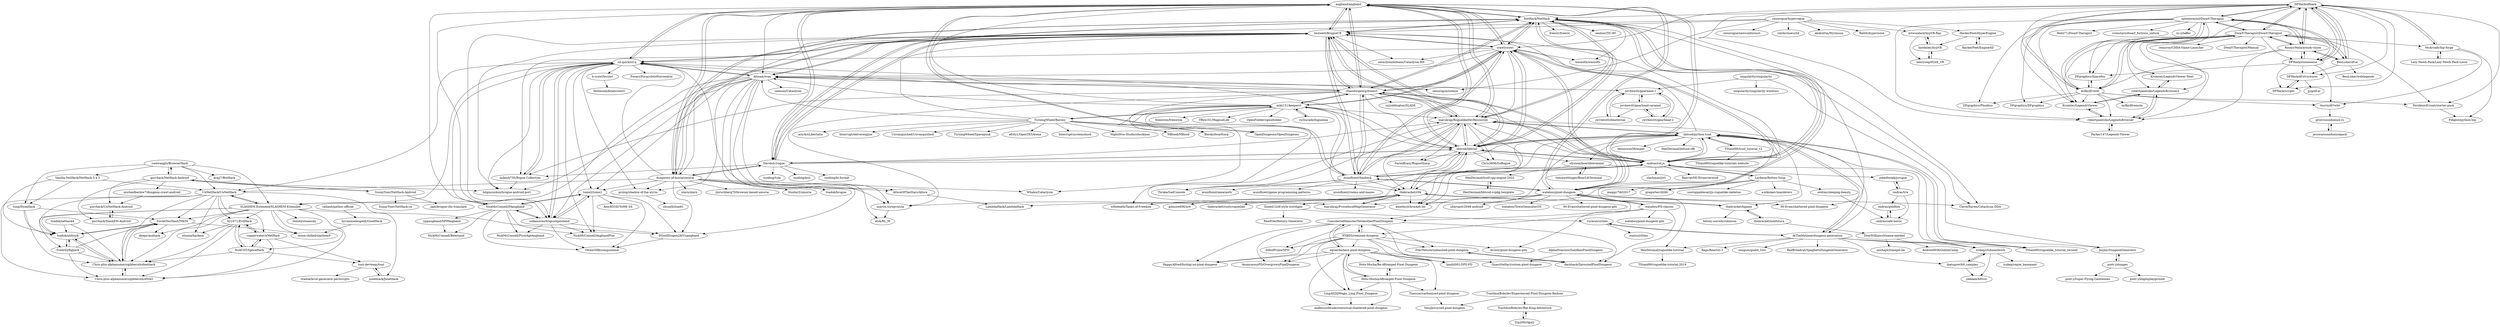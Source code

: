 digraph G {
"angband/angband" -> "NetHack/NetHack"
"angband/angband" -> "tmewett/BrogueCE"
"angband/angband" -> "crawl/crawl"
"angband/angband" -> "dungeons-of-moria/umoria"
"angband/angband" -> "sil-quirk/sil-q"
"angband/angband" -> "marukrap/RoguelikeDevResources"
"angband/angband" -> "chaosforgeorg/doomrl"
"angband/angband" -> "libtcod/libtcod"
"angband/angband" -> "Davidslv/rogue"
"angband/angband" -> "Attnam/ivan"
"angband/angband" -> "ondras/rot.js"
"angband/angband" -> "munificent/hauberk"
"angband/angband" -> "NickMcConnell/FAangband"
"angband/angband" -> "sulkasormi/frogcomposband"
"angband/angband" -> "watabou/pixel-dungeon"
"rschurade/Ingnomia" -> "miki151/keeperrl"
"marukrap/RoguelikeDevResources" -> "libtcod/libtcod"
"marukrap/RoguelikeDevResources" -> "FaronBracy/RogueSharp" ["e"=1]
"marukrap/RoguelikeDevResources" -> "munificent/hauberk"
"marukrap/RoguelikeDevResources" -> "angband/angband"
"marukrap/RoguelikeDevResources" -> "Chris3606/GoRogue" ["e"=1]
"marukrap/RoguelikeDevResources" -> "ondras/rot.js"
"marukrap/RoguelikeDevResources" -> "tmewett/BrogueCE"
"marukrap/RoguelikeDevResources" -> "marukrap/ProceduralMapGenerator"
"marukrap/RoguelikeDevResources" -> "thebracket/rltk"
"marukrap/RoguelikeDevResources" -> "AtTheMatinee/dungeon-generation"
"marukrap/RoguelikeDevResources" -> "Thraka/SadConsole" ["e"=1]
"marukrap/RoguelikeDevResources" -> "amethyst/bracket-lib" ["e"=1]
"marukrap/RoguelikeDevResources" -> "NetHack/NetHack"
"marukrap/RoguelikeDevResources" -> "libtcod/python-tcod"
"marukrap/RoguelikeDevResources" -> "chaosforgeorg/doomrl"
"miki151/keeperrl" -> "Blecki/dwarfcorp" ["e"=1]
"miki151/keeperrl" -> "OpenDungeons/OpenDungeons" ["e"=1]
"miki151/keeperrl" -> "crawl/crawl"
"miki151/keeperrl" -> "freeorion/freeorion" ["e"=1]
"miki151/keeperrl" -> "rschurade/Ingnomia"
"miki151/keeperrl" -> "chaosforgeorg/doomrl"
"miki151/keeperrl" -> "thebracket/rltk"
"miki151/keeperrl" -> "TurningWheel/Barony"
"miki151/keeperrl" -> "libtcod/libtcod"
"miki151/keeperrl" -> "TBye101/MagicalLife" ["e"=1]
"miki151/keeperrl" -> "Attnam/ivan"
"miki151/keeperrl" -> "w84death/Tanks-of-Freedom" ["e"=1]
"miki151/keeperrl" -> "OpenFodder/openfodder" ["e"=1]
"miki151/keeperrl" -> "marukrap/RoguelikeDevResources"
"miki151/keeperrl" -> "angband/angband"
"splintermind/Dwarf-Therapist" -> "Dwarf-Therapist/Dwarf-Therapist"
"splintermind/Dwarf-Therapist" -> "DFHack/dfhack"
"splintermind/Dwarf-Therapist" -> "RosaryMala/armok-vision"
"splintermind/Dwarf-Therapist" -> "mifki/df-twbt"
"splintermind/Dwarf-Therapist" -> "DFHack/stonesense"
"splintermind/Dwarf-Therapist" -> "DFgraphics/Phoebus"
"splintermind/Dwarf-Therapist" -> "Hello71/Dwarf-Therapist"
"splintermind/Dwarf-Therapist" -> "DFgraphics/DFgraphics"
"splintermind/Dwarf-Therapist" -> "svenstaro/dwarf_fortress_unfuck"
"splintermind/Dwarf-Therapist" -> "Kromtec/LegendsViewer"
"splintermind/Dwarf-Therapist" -> "DFgraphics/Spacefox"
"splintermind/Dwarf-Therapist" -> "robertjanetzko/LegendsBrowser"
"splintermind/Dwarf-Therapist" -> "nc-z/taffer"
"Dwarf-Therapist/Dwarf-Therapist" -> "DFHack/dfhack"
"Dwarf-Therapist/Dwarf-Therapist" -> "splintermind/Dwarf-Therapist"
"Dwarf-Therapist/Dwarf-Therapist" -> "mifki/df-twbt"
"Dwarf-Therapist/Dwarf-Therapist" -> "BenLubar/df-ai"
"Dwarf-Therapist/Dwarf-Therapist" -> "RosaryMala/armok-vision"
"Dwarf-Therapist/Dwarf-Therapist" -> "DFHack/stonesense"
"Dwarf-Therapist/Dwarf-Therapist" -> "robertjanetzko/LegendsBrowser"
"Dwarf-Therapist/Dwarf-Therapist" -> "robertjanetzko/LegendsBrowser2"
"Dwarf-Therapist/Dwarf-Therapist" -> "DFgraphics/Spacefox"
"Dwarf-Therapist/Dwarf-Therapist" -> "Kromtec/LegendsViewer"
"Dwarf-Therapist/Dwarf-Therapist" -> "McArcady/lnp-forge"
"Dwarf-Therapist/Dwarf-Therapist" -> "remyroy/CDDA-Game-Launcher" ["e"=1]
"Dwarf-Therapist/Dwarf-Therapist" -> "Dwarf-Therapist/Manual"
"Dwarf-Therapist/Dwarf-Therapist" -> "PeridexisErrant/starter-pack"
"Dwarf-Therapist/Dwarf-Therapist" -> "Kromtec/LegendsViewer-Next"
"marukrap/ProceduralMapGenerator" -> "thebracket/rltk"
"mtwoodard/hypVR-Ray" -> "hawksley/hypVR"
"mtwoodard/hypVR-Ray" -> "henryseg/H2xE_VR"
"UnNetHack/UnNetHack" -> "Soviet5lo/SlashTHEM"
"UnNetHack/UnNetHack" -> "elunna/hackem"
"UnNetHack/UnNetHack" -> "tsadok/nhfourk"
"UnNetHack/UnNetHack" -> "SLASHEM-Extended/SLASHEM-Extended"
"UnNetHack/UnNetHack" -> "k21971/EvilHack"
"UnNetHack/UnNetHack" -> "copperwater/xNetHack"
"UnNetHack/UnNetHack" -> "Chris-plus-alphanumericgibberish/dNAO"
"UnNetHack/UnNetHack" -> "Chris-plus-alphanumericgibberish/dnethack"
"UnNetHack/UnNetHack" -> "junethack/Junethack"
"egoal/darkest-pixel-dungeon" -> "hmdzl001/SPS-PD"
"egoal/darkest-pixel-dungeon" -> "HappyAlfred/fushigi-no-pixel-dungeon"
"egoal/darkest-pixel-dungeon" -> "ConsideredHamster/YetAnotherPixelDungeon"
"egoal/darkest-pixel-dungeon" -> "Hoto-Mocha/ARranged-Pixel-Dungeon"
"egoal/darkest-pixel-dungeon" -> "LingASDJ/Magic_Ling_Pixel_Dungeon"
"egoal/darkest-pixel-dungeon" -> "Tianscar/carbonized-pixel-dungeon"
"egoal/darkest-pixel-dungeon" -> "AnonymousPD/OvergrownPixelDungeon"
"egoal/darkest-pixel-dungeon" -> "endlesssolitude/statistical-shattered-pixel-dungeon"
"egoal/darkest-pixel-dungeon" -> "QuasiStellar/custom-pixel-dungeon"
"egoal/darkest-pixel-dungeon" -> "Hoto-Mocha/Re-ARranged-Pixel-Dungeon"
"NullCGT/SpliceHack" -> "tnnt-devteam/tnnt"
"NullCGT/SpliceHack" -> "Chris-plus-alphanumericgibberish/dnethack"
"NullCGT/SpliceHack" -> "k21971/EvilHack"
"NullCGT/SpliceHack" -> "copperwater/xNetHack"
"tnnt-devteam/tnnt" -> "tsadok/level-generator-perlscripts"
"tnnt-devteam/tnnt" -> "junethack/Junethack"
"sil-quirk/sil-q" -> "sulkasormi/frogcomposband"
"sil-quirk/sil-q" -> "tmewett/BrogueCE"
"sil-quirk/sil-q" -> "NickMcConnell/FAangband"
"sil-quirk/sil-q" -> "prolog/shadow-of-the-wyrm"
"sil-quirk/sil-q" -> "tome2/tome2"
"sil-quirk/sil-q" -> "b-crawl/bcrawl"
"sil-quirk/sil-q" -> "Forays/ForaysIntoNorrendrin"
"sil-quirk/sil-q" -> "Attnam/ivan"
"sil-quirk/sil-q" -> "martin-tornqvist/ia"
"sil-quirk/sil-q" -> "angband/angband"
"sil-quirk/sil-q" -> "mikeyk730/Rogue-Collection"
"sil-quirk/sil-q" -> "bilgincoskun/brogue-android-port"
"sil-quirk/sil-q" -> "UnNetHack/UnNetHack"
"sil-quirk/sil-q" -> "NickMcConnell/AngbandPlus"
"sil-quirk/sil-q" -> "SLASHEM-Extended/SLASHEM-Extended"
"sulkasormi/frogcomposband" -> "NickMcConnell/FAangband"
"sulkasormi/frogcomposband" -> "sil-quirk/sil-q"
"sulkasormi/frogcomposband" -> "DGoldDragon28/Unangband"
"sulkasormi/frogcomposband" -> "NickMcConnell/FirstAgeAngband"
"sulkasormi/frogcomposband" -> "tome2/tome2"
"sulkasormi/frogcomposband" -> "NickMcConnell/AngbandPlus"
"sulkasormi/frogcomposband" -> "OwenGHB/composband"
"Attnam/ivan" -> "DGoldDragon28/Unangband"
"Attnam/ivan" -> "sil-quirk/sil-q"
"Attnam/ivan" -> "jwvhewitt/gearhead-1"
"Attnam/ivan" -> "sulkasormi/frogcomposband"
"Attnam/ivan" -> "martin-tornqvist/ia"
"Attnam/ivan" -> "SLASHEM-Extended/SLASHEM-Extended"
"Attnam/ivan" -> "prolog/shadow-of-the-wyrm"
"Attnam/ivan" -> "chaosforgeorg/doomrl"
"Attnam/ivan" -> "atsb/RL_M"
"Attnam/ivan" -> "tmewett/BrogueCE"
"Attnam/ivan" -> "tome2/tome2"
"Attnam/ivan" -> "bilgincoskun/brogue-android-port"
"Attnam/ivan" -> "AllureOfTheStars/Allure"
"Attnam/ivan" -> "zaimoni/Cataclysm" ["e"=1]
"Attnam/ivan" -> "zenorogue/noteye"
"jwvhewitt/gearhead-caramel" -> "jwvhewitt/gearhead-2"
"jwvhewitt/gearhead-caramel" -> "jwvhewitt/gearhead-1"
"jwvhewitt/gearhead-caramel" -> "jwvhewitt/dmeternal"
"hyvanmielenpelit/GnollHack" -> "moon-chilled/slashem9"
"b-crawl/bcrawl" -> "Hellmonk/bloatcrawl2"
"HexDecimal/roguelike-tutorial" -> "TStand90/roguelike-tutorial-2019"
"Chris-plus-alphanumericgibberish/dNAO" -> "Chris-plus-alphanumericgibberish/dnethack"
"k21971/EvilHack" -> "copperwater/xNetHack"
"k21971/EvilHack" -> "elunna/hackem"
"k21971/EvilHack" -> "Chris-plus-alphanumericgibberish/dnethack"
"k21971/EvilHack" -> "Chris-plus-alphanumericgibberish/dNAO"
"k21971/EvilHack" -> "NullCGT/SpliceHack"
"junethack/Junethack" -> "tnnt-devteam/tnnt"
"NickMcConnell/FAangband" -> "tome2/tome2"
"NickMcConnell/FAangband" -> "sulkasormi/frogcomposband"
"NickMcConnell/FAangband" -> "NickMcConnell/AngbandPlus"
"NickMcConnell/FAangband" -> "nppangband/NPPAngband"
"NickMcConnell/FAangband" -> "NickMcConnell/Beleriand"
"NickMcConnell/FAangband" -> "OwenGHB/composband"
"NickMcConnell/FAangband" -> "NickMcConnell/FirstAgeAngband"
"ondras/goldfish" -> "ondras/cafe-havoc"
"jwvhewitt/dmeternal" -> "jwvhewitt/gearhead-1"
"nppangband/NPPAngband" -> "NickMcConnell/Beleriand"
"NYRDS/remixed-dungeon" -> "ConsideredHamster/YetAnotherPixelDungeon"
"NYRDS/remixed-dungeon" -> "FthrNature/unleashed-pixel-dungeon"
"NYRDS/remixed-dungeon" -> "egoal/darkest-pixel-dungeon"
"NYRDS/remixed-dungeon" -> "hmdzl001/SPS-PD"
"NYRDS/remixed-dungeon" -> "dachhack/SproutedPixelDungeon"
"NYRDS/remixed-dungeon" -> "bilbolPrime/SPD"
"NYRDS/remixed-dungeon" -> "LingASDJ/Magic_Ling_Pixel_Dungeon"
"NYRDS/remixed-dungeon" -> "Arcnor/pixel-dungeon-gdx" ["e"=1]
"NYRDS/remixed-dungeon" -> "AnonymousPD/OvergrownPixelDungeon"
"NYRDS/remixed-dungeon" -> "HappyAlfred/fushigi-no-pixel-dungeon"
"watabou/pixel-dungeon" -> "00-Evan/shattered-pixel-dungeon" ["e"=1]
"watabou/pixel-dungeon" -> "watabou/PD-classes"
"watabou/pixel-dungeon" -> "NYRDS/remixed-dungeon"
"watabou/pixel-dungeon" -> "crawl/crawl"
"watabou/pixel-dungeon" -> "NetHack/NetHack"
"watabou/pixel-dungeon" -> "angband/angband"
"watabou/pixel-dungeon" -> "munificent/hauberk"
"watabou/pixel-dungeon" -> "ConsideredHamster/YetAnotherPixelDungeon"
"watabou/pixel-dungeon" -> "uberspot/2048-android" ["e"=1]
"watabou/pixel-dungeon" -> "watabou/TownGeneratorOS" ["e"=1]
"watabou/pixel-dungeon" -> "w84death/Tanks-of-Freedom" ["e"=1]
"watabou/pixel-dungeon" -> "chaosforgeorg/doomrl"
"watabou/pixel-dungeon" -> "marukrap/RoguelikeDevResources"
"watabou/pixel-dungeon" -> "00-Evan/shattered-pixel-dungeon-gdx" ["e"=1]
"watabou/pixel-dungeon" -> "CleverRaven/Cataclysm-DDA" ["e"=1]
"crawl/crawl" -> "angband/angband"
"crawl/crawl" -> "NetHack/NetHack"
"crawl/crawl" -> "tmewett/BrogueCE"
"crawl/crawl" -> "CleverRaven/Cataclysm-DDA" ["e"=1]
"crawl/crawl" -> "wesnoth/wesnoth" ["e"=1]
"crawl/crawl" -> "libtcod/libtcod"
"crawl/crawl" -> "cataclysmbnteam/Cataclysm-BN" ["e"=1]
"crawl/crawl" -> "ondras/rot.js"
"crawl/crawl" -> "chaosforgeorg/doomrl"
"crawl/crawl" -> "miki151/keeperrl"
"crawl/crawl" -> "munificent/hauberk"
"crawl/crawl" -> "sil-quirk/sil-q"
"crawl/crawl" -> "Attnam/ivan"
"crawl/crawl" -> "marukrap/RoguelikeDevResources"
"crawl/crawl" -> "watabou/pixel-dungeon"
"munificent/hauberk" -> "marukrap/RoguelikeDevResources"
"munificent/hauberk" -> "ondras/rot.js"
"munificent/hauberk" -> "libtcod/libtcod"
"munificent/hauberk" -> "munificent/rooms-and-mazes"
"munificent/hauberk" -> "munificent/amaranth" ["e"=1]
"munificent/hauberk" -> "tmewett/BrogueCE"
"munificent/hauberk" -> "angband/angband"
"munificent/hauberk" -> "munificent/game-programming-patterns" ["e"=1]
"munificent/hauberk" -> "crawl/crawl"
"munificent/hauberk" -> "Thraka/SadConsole" ["e"=1]
"munificent/hauberk" -> "chaosforgeorg/doomrl"
"munificent/hauberk" -> "thebracket/rltk"
"munificent/hauberk" -> "watabou/pixel-dungeon"
"munificent/hauberk" -> "libtcod/python-tcod"
"munificent/hauberk" -> "miki151/keeperrl"
"DFHack/stonesense" -> "RosaryMala/armok-vision"
"DFHack/stonesense" -> "DFHack/dfhack"
"DFHack/stonesense" -> "splintermind/Dwarf-Therapist"
"DFHack/stonesense" -> "DFHack/scripts"
"DFHack/stonesense" -> "DFHack/df-structures"
"DFHack/stonesense" -> "DFgraphics/Spacefox"
"DFHack/stonesense" -> "thurin/df-twbt"
"RosaryMala/armok-vision" -> "DFHack/stonesense"
"RosaryMala/armok-vision" -> "splintermind/Dwarf-Therapist"
"RosaryMala/armok-vision" -> "DFHack/dfhack"
"RosaryMala/armok-vision" -> "mifki/df-twbt"
"RosaryMala/armok-vision" -> "BenLubar/df-ai"
"RosaryMala/armok-vision" -> "robertjanetzko/LegendsBrowser"
"RosaryMala/armok-vision" -> "Dwarf-Therapist/Dwarf-Therapist"
"DFgraphics/Spacefox" -> "mifki/df-twbt"
"tmewett/BrogueCE" -> "sil-quirk/sil-q"
"tmewett/BrogueCE" -> "angband/angband"
"tmewett/BrogueCE" -> "dungeons-of-moria/umoria"
"tmewett/BrogueCE" -> "crawl/crawl"
"tmewett/BrogueCE" -> "NetHack/NetHack"
"tmewett/BrogueCE" -> "libtcod/libtcod"
"tmewett/BrogueCE" -> "Attnam/ivan"
"tmewett/BrogueCE" -> "chaosforgeorg/doomrl"
"tmewett/BrogueCE" -> "marukrap/RoguelikeDevResources"
"tmewett/BrogueCE" -> "sulkasormi/frogcomposband"
"tmewett/BrogueCE" -> "cataclysmbnteam/Cataclysm-BN" ["e"=1]
"tmewett/BrogueCE" -> "Davidslv/rogue"
"tmewett/BrogueCE" -> "bilgincoskun/brogue-android-port"
"tmewett/BrogueCE" -> "mikeyk730/Rogue-Collection"
"tmewett/BrogueCE" -> "munificent/hauberk"
"watabou/PD-classes" -> "watabou/pixel-dungeon"
"watabou/PD-classes" -> "ConsideredHamster/YetAnotherPixelDungeon"
"watabou/PD-classes" -> "watabou/pixel-dungeon-gdx"
"watabou/PD-classes" -> "Arcnor/pixel-dungeon-gdx" ["e"=1]
"watabou/PD-classes" -> "dachhack/SproutedPixelDungeon"
"TStand90/tcod_tutorial_v2" -> "libtcod/python-tcod"
"TStand90/tcod_tutorial_v2" -> "TStand90/roguelike-tutorials-website"
"BenLubar/df-ai" -> "BenLubar/weblegends"
"BenLubar/df-ai" -> "RosaryMala/armok-vision"
"BenLubar/df-ai" -> "DFHack/df-structures"
"BenLubar/df-ai" -> "DFHack/dfhack"
"BenLubar/df-ai" -> "Dwarf-Therapist/Dwarf-Therapist"
"thebracket/noxfutura" -> "DomWilliams0/name-needed"
"thebracket/noxfutura" -> "thebracket/bgame"
"TrashboxBobylev/Experienced-Pixel-Dungeon-Redone" -> "TrashboxBobylev/Rat-King-Adventure"
"TrashboxBobylev/Experienced-Pixel-Dungeon-Redone" -> "Smujb/cursed-pixel-dungeon"
"gurrhack/NetHack-Android" -> "SunnyYuer/NetHack-Android"
"gurrhack/NetHack-Android" -> "gurrhack/UnNetHack-Android"
"gurrhack/NetHack-Android" -> "bilgincoskun/brogue-android-port"
"gurrhack/NetHack-Android" -> "coolwanglu/BrowserHack"
"gurrhack/NetHack-Android" -> "michaelbarlow7/dungeon-crawl-android"
"gurrhack/NetHack-Android" -> "gurrhack/SlashEM-Android"
"vurmux/urizen" -> "AtTheMatinee/dungeon-generation"
"vurmux/urizen" -> "statico/rltiles"
"prolog/shadow-of-the-wyrm" -> "sboselli/loadrl"
"thurin/df-twbt" -> "prixt/soundsense-rs"
"Soviet5lo/SlashTHEM" -> "deepy/acehack"
"Soviet5lo/SlashTHEM" -> "moon-chilled/slashem9"
"Soviet5lo/SlashTHEM" -> "tsadok/nhfourk"
"Soviet5lo/SlashTHEM" -> "Chris-plus-alphanumericgibberish/dnethack"
"DomWilliams0/name-needed" -> "mishajw/timeglo.be"
"DomWilliams0/name-needed" -> "Andres6936/GoblinCamp"
"jecowa/soundsensepack" -> "prixt/soundsense-rs"
"cfyzium/bearlibterminal" -> "tommyettinger/BearLibTerminal"
"cfyzium/bearlibterminal" -> "HexDecimal/tcod-cpp-engine-2022"
"cfyzium/bearlibterminal" -> "irskep/clubsandwich"
"mifki/df-twbt" -> "DFgraphics/Spacefox"
"mifki/df-twbt" -> "robertjanetzko/LegendsBrowser"
"mifki/df-twbt" -> "thurin/df-twbt"
"mifki/df-twbt" -> "DFgraphics/Phoebus"
"mifki/df-twbt" -> "DFgraphics/DFgraphics"
"mifki/df-twbt" -> "DFHack/dfhack"
"mifki/df-twbt" -> "splintermind/Dwarf-Therapist"
"mifki/df-twbt" -> "PeridexisErrant/starter-pack"
"mifki/df-twbt" -> "Dwarf-Therapist/Dwarf-Therapist"
"mifki/df-twbt" -> "Kromtec/LegendsViewer"
"mifki/df-twbt" -> "mifki/dfremote"
"gurrhack/UnNetHack-Android" -> "gurrhack/SlashEM-Android"
"prixt/soundsense-rs" -> "jecowa/soundsensepack"
"HexDecimal/libtcod-vcpkg-template" -> "HexDecimal/tcod-cpp-engine-2022"
"DFHack/df-structures" -> "DFHack/scripts"
"DFHack/df-structures" -> "jjyg/df-ai"
"libtcod/python-tcod" -> "libtcod/libtcod"
"libtcod/python-tcod" -> "TStand90/roguelike_tutorial_revised"
"libtcod/python-tcod" -> "TStand90/tcod_tutorial_v2"
"libtcod/python-tcod" -> "AtTheMatinee/dungeon-generation"
"libtcod/python-tcod" -> "benmoran56/esper" ["e"=1]
"libtcod/python-tcod" -> "irskep/clubsandwich"
"libtcod/python-tcod" -> "cfyzium/bearlibterminal"
"libtcod/python-tcod" -> "thebracket/rltk"
"libtcod/python-tcod" -> "ondras/rot.js"
"libtcod/python-tcod" -> "thebracket/bgame"
"libtcod/python-tcod" -> "tmewett/BrogueCE"
"libtcod/python-tcod" -> "HexDecimal/libtcod-cffi"
"libtcod/python-tcod" -> "HexDecimal/roguelike-tutorial"
"libtcod/python-tcod" -> "amethyst/bracket-lib" ["e"=1]
"libtcod/python-tcod" -> "marukrap/RoguelikeDevResources"
"dachhack/SproutedPixelDungeon" -> "FthrNature/unleashed-pixel-dungeon"
"Lazy-Newb-Pack/Lazy-Newb-Pack-Linux" -> "McArcady/lnp-forge"
"FredrIQ/fiqhack" -> "tsadok/nhfourk"
"FredrIQ/fiqhack" -> "Chris-plus-alphanumericgibberish/dnethack"
"FredrIQ/fiqhack" -> "Chris-plus-alphanumericgibberish/dNAO"
"FredrIQ/fiqhack" -> "Soviet5lo/SlashTHEM"
"tung/DynaHack" -> "Chris-plus-alphanumericgibberish/dnethack"
"tung/DynaHack" -> "Soviet5lo/SlashTHEM"
"tung/DynaHack" -> "tsadok/nhfourk"
"Parker147/Legends-Viewer" -> "robertjanetzko/LegendsBrowser"
"michaelbarlow7/dungeon-crawl-android" -> "gurrhack/UnNetHack-Android"
"SLASHEM-Extended/SLASHEM-Extended" -> "moon-chilled/slashem9"
"SLASHEM-Extended/SLASHEM-Extended" -> "UnNetHack/UnNetHack"
"SLASHEM-Extended/SLASHEM-Extended" -> "Chris-plus-alphanumericgibberish/dnethack"
"SLASHEM-Extended/SLASHEM-Extended" -> "Soviet5lo/SlashTHEM"
"SLASHEM-Extended/SLASHEM-Extended" -> "tsadok/nhfourk"
"SLASHEM-Extended/SLASHEM-Extended" -> "Chris-plus-alphanumericgibberish/dNAO"
"SLASHEM-Extended/SLASHEM-Extended" -> "NullCGT/SpliceHack"
"SLASHEM-Extended/SLASHEM-Extended" -> "k21971/EvilHack"
"SLASHEM-Extended/SLASHEM-Extended" -> "FredrIQ/fiqhack"
"SLASHEM-Extended/SLASHEM-Extended" -> "DGoldDragon28/Unangband"
"SLASHEM-Extended/SLASHEM-Extended" -> "thindil/steamsky"
"SLASHEM-Extended/SLASHEM-Extended" -> "deepy/acehack"
"tsadok/nhfourk" -> "Chris-plus-alphanumericgibberish/dnethack"
"tsadok/nhfourk" -> "FredrIQ/fiqhack"
"tsadok/nhfourk" -> "Soviet5lo/SlashTHEM"
"coolwanglu/BrowserHack" -> "gurrhack/NetHack-Android"
"coolwanglu/BrowserHack" -> "Vanilla-NetHack/NetHack-3.4.3"
"coolwanglu/BrowserHack" -> "UnNetHack/UnNetHack"
"coolwanglu/BrowserHack" -> "tung/DynaHack"
"coolwanglu/BrowserHack" -> "krajj7/BotHack"
"coolwanglu/BrowserHack" -> "SLASHEM-Extended/SLASHEM-Extended"
"tommyettinger/BearLibTerminal" -> "cfyzium/bearlibterminal"
"tsadok/nethack4" -> "Chris-plus-alphanumericgibberish/dnethack"
"tsadok/nethack4" -> "tsadok/nhfourk"
"Zrp200/rkpd2" -> "TrashboxBobylev/Rat-King-Adventure"
"TrashboxBobylev/Rat-King-Adventure" -> "Zrp200/rkpd2"
"FthrNature/unleashed-pixel-dungeon" -> "dachhack/SproutedPixelDungeon"
"Hoto-Mocha/ARranged-Pixel-Dungeon" -> "Hoto-Mocha/Re-ARranged-Pixel-Dungeon"
"Hoto-Mocha/ARranged-Pixel-Dungeon" -> "LingASDJ/Magic_Ling_Pixel_Dungeon"
"Hoto-Mocha/ARranged-Pixel-Dungeon" -> "egoal/darkest-pixel-dungeon"
"Hoto-Mocha/ARranged-Pixel-Dungeon" -> "endlesssolitude/statistical-shattered-pixel-dungeon"
"Hoto-Mocha/ARranged-Pixel-Dungeon" -> "Tianscar/carbonized-pixel-dungeon"
"Tianscar/carbonized-pixel-dungeon" -> "Smujb/cursed-pixel-dungeon"
"ondras/rot.js" -> "libtcod/libtcod"
"ondras/rot.js" -> "marukrap/RoguelikeDevResources"
"ondras/rot.js" -> "munificent/hauberk"
"ondras/rot.js" -> "Larkenx/Rotten-Soup"
"ondras/rot.js" -> "LambdaHack/LambdaHack" ["e"=1]
"ondras/rot.js" -> "libtcod/python-tcod"
"ondras/rot.js" -> "crawl/crawl"
"ondras/rot.js" -> "angband/angband"
"ondras/rot.js" -> "NetHack/NetHack"
"ondras/rot.js" -> "chaosforgeorg/doomrl"
"ondras/rot.js" -> "amethyst/bracket-lib" ["e"=1]
"ondras/rot.js" -> "tmewett/BrogueCE"
"ondras/rot.js" -> "jokeofweek/jsrogue"
"ondras/rot.js" -> "RanvierMUD/ranviermud" ["e"=1]
"ondras/rot.js" -> "slashman/jsrl"
"NetHack/NetHack" -> "angband/angband"
"NetHack/NetHack" -> "crawl/crawl"
"NetHack/NetHack" -> "tmewett/BrogueCE"
"NetHack/NetHack" -> "dungeons-of-moria/umoria"
"NetHack/NetHack" -> "CleverRaven/Cataclysm-DDA" ["e"=1]
"NetHack/NetHack" -> "libtcod/libtcod"
"NetHack/NetHack" -> "marukrap/RoguelikeDevResources"
"NetHack/NetHack" -> "ondras/rot.js"
"NetHack/NetHack" -> "wesnoth/wesnoth" ["e"=1]
"NetHack/NetHack" -> "chaosforgeorg/doomrl"
"NetHack/NetHack" -> "watabou/pixel-dungeon"
"NetHack/NetHack" -> "nesbox/TIC-80" ["e"=1]
"NetHack/NetHack" -> "Davidslv/rogue"
"NetHack/NetHack" -> "00-Evan/shattered-pixel-dungeon" ["e"=1]
"NetHack/NetHack" -> "freeciv/freeciv" ["e"=1]
"tome2/tome2" -> "AmyBSOD/ToME-SX"
"tome2/tome2" -> "NickMcConnell/FAangband"
"tome2/tome2" -> "NickMcConnell/AngbandPlus"
"tome2/tome2" -> "DGoldDragon28/Unangband"
"tome2/tome2" -> "sulkasormi/frogcomposband"
"tome2/tome2" -> "OwenGHB/composband"
"zenorogue/hyperrogue" -> "Ralith/hypermine"
"zenorogue/hyperrogue" -> "HackerPoet/HyperEngine"
"zenorogue/hyperrogue" -> "zenorogue/newconformist"
"zenorogue/hyperrogue" -> "mtwoodard/hypVR-Ray"
"zenorogue/hyperrogue" -> "tmewett/BrogueCE"
"zenorogue/hyperrogue" -> "cnlohr/noeuclid" ["e"=1]
"zenorogue/hyperrogue" -> "dungeons-of-moria/umoria"
"zenorogue/hyperrogue" -> "zenorogue/noteye"
"zenorogue/hyperrogue" -> "Andrettin/Wyrmsun" ["e"=1]
"singularity/singularity" -> "singularity/singularity-windows"
"singularity/singularity" -> "JnyJny/DungeonGenerator"
"singularity/singularity" -> "jwvhewitt/gearhead-1"
"robertjanetzko/LegendsBrowser2" -> "Kromtec/LegendsViewer"
"robertjanetzko/LegendsBrowser2" -> "robertjanetzko/LegendsBrowser"
"robertjanetzko/LegendsBrowser2" -> "Kromtec/LegendsViewer-Next"
"martin-tornqvist/ia" -> "atsb/RL_M"
"HackerPoet/HyperEngine" -> "HackerPoet/Engine4D"
"HackerPoet/HyperEngine" -> "hawksley/hypVR"
"piotr-j/dungen" -> "JnyJny/DungeonGenerator"
"piotr-j/dungen" -> "piotr-j/libgdxplayground" ["e"=1]
"piotr-j/dungen" -> "piotr-j/Super-Flying-Gentlemen"
"JnyJny/DungeonGenerator" -> "piotr-j/dungen"
"PeridexisErrant/starter-pack" -> "Pidgeot/python-lnp"
"Kromtec/LegendsViewer" -> "robertjanetzko/LegendsBrowser2"
"Kromtec/LegendsViewer" -> "robertjanetzko/LegendsBrowser"
"thebracket/bgame" -> "thebracket/rltk"
"thebracket/bgame" -> "thebracket/noxfutura"
"thebracket/bgame" -> "kelsey-sorrels/robinson"
"robertjanetzko/LegendsBrowser" -> "Parker147/Legends-Viewer"
"robertjanetzko/LegendsBrowser" -> "Kromtec/LegendsViewer"
"robertjanetzko/LegendsBrowser" -> "robertjanetzko/LegendsBrowser2"
"DFHack/dfhack" -> "Dwarf-Therapist/Dwarf-Therapist"
"DFHack/dfhack" -> "splintermind/Dwarf-Therapist"
"DFHack/dfhack" -> "mifki/df-twbt"
"DFHack/dfhack" -> "DFHack/stonesense"
"DFHack/dfhack" -> "RosaryMala/armok-vision"
"DFHack/dfhack" -> "DFHack/df-structures"
"DFHack/dfhack" -> "BenLubar/df-ai"
"DFHack/dfhack" -> "McArcady/lnp-forge"
"DFHack/dfhack" -> "DFHack/scripts"
"DFHack/dfhack" -> "robertjanetzko/LegendsBrowser"
"DFHack/dfhack" -> "Kromtec/LegendsViewer"
"DFHack/dfhack" -> "robertjanetzko/LegendsBrowser2"
"DFHack/dfhack" -> "PeridexisErrant/starter-pack"
"DFHack/dfhack" -> "crawl/crawl"
"DFHack/dfhack" -> "NetHack/NetHack"
"callanh/pathos-official" -> "hyvanmielenpelit/GnollHack"
"McArcady/lnp-forge" -> "Lazy-Newb-Pack/Lazy-Newb-Pack-Linux"
"McArcady/lnp-forge" -> "thurin/df-twbt"
"McArcady/lnp-forge" -> "Pidgeot/python-lnp"
"McArcady/lnp-forge" -> "DFHack/dfhack"
"LingASDJ/Magic_Ling_Pixel_Dungeon" -> "endlesssolitude/statistical-shattered-pixel-dungeon"
"jwvhewitt/gearhead-1" -> "jwvhewitt/gearhead-2"
"jwvhewitt/gearhead-1" -> "jwvhewitt/gearhead-caramel"
"jwvhewitt/gearhead-1" -> "jwvhewitt/dmeternal"
"jwvhewitt/gearhead-2" -> "jwvhewitt/gearhead-1"
"jwvhewitt/gearhead-2" -> "jwvhewitt/gearhead-caramel"
"thebracket/rltk" -> "thebracket/bgame"
"thebracket/rltk" -> "libtcod/libtcod"
"thebracket/rltk" -> "amethyst/bracket-lib" ["e"=1]
"thebracket/rltk" -> "marukrap/ProceduralMapGenerator"
"thebracket/rltk" -> "gilmore606/ure" ["e"=1]
"thebracket/rltk" -> "martin-tornqvist/ia"
"thebracket/rltk" -> "thebracket/rustyroguelike" ["e"=1]
"thebracket/rltk" -> "Dozed12/df-style-worldgen"
"SunnyYuer/NetHack-Android" -> "gurrhack/NetHack-Android"
"SunnyYuer/NetHack-Android" -> "SunnyYuer/NetHack-cn"
"SunnyYuer/NetHack-Android" -> "jagt/brogue-chs-translate"
"DFHack/scripts" -> "DFHack/df-structures"
"HexDecimal/tcod-cpp-engine-2022" -> "HexDecimal/libtcod-vcpkg-template"
"ondras/cafe-havoc" -> "ondras/goldfish"
"Davidslv/rogue" -> "dungeons-of-moria/umoria"
"Davidslv/rogue" -> "libtcod/libtcod"
"Davidslv/rogue" -> "tmewett/BrogueCE"
"Davidslv/rogue" -> "angband/angband"
"Davidslv/rogue" -> "mikeyk730/Rogue-Collection"
"Davidslv/rogue" -> "NetHack/NetHack"
"Davidslv/rogue" -> "tsoding/koil" ["e"=1]
"Davidslv/rogue" -> "libtcod/python-tcod"
"Davidslv/rogue" -> "tsoding/bi-format" ["e"=1]
"Davidslv/rogue" -> "marukrap/RoguelikeDevResources"
"Davidslv/rogue" -> "tsoding/tula" ["e"=1]
"dungeons-of-moria/umoria" -> "angband/angband"
"dungeons-of-moria/umoria" -> "tmewett/BrogueCE"
"dungeons-of-moria/umoria" -> "Davidslv/rogue"
"dungeons-of-moria/umoria" -> "sil-quirk/sil-q"
"dungeons-of-moria/umoria" -> "DGoldDragon28/Unangband"
"dungeons-of-moria/umoria" -> "prolog/shadow-of-the-wyrm"
"dungeons-of-moria/umoria" -> "NetHack/NetHack"
"dungeons-of-moria/umoria" -> "nlarn/nlarn"
"dungeons-of-moria/umoria" -> "UnNetHack/UnNetHack"
"dungeons-of-moria/umoria" -> "jhirschberg70/browser-based-umoria"
"dungeons-of-moria/umoria" -> "AllureOfTheStars/Allure"
"dungeons-of-moria/umoria" -> "Whales/Cataclysm" ["e"=1]
"dungeons-of-moria/umoria" -> "tome2/tome2"
"dungeons-of-moria/umoria" -> "HunterZ/umoria"
"dungeons-of-moria/umoria" -> "tsadok/brogue"
"TurningWheel/Barony" -> "arx/ArxLibertatis" ["e"=1]
"TurningWheel/Barony" -> "miki151/keeperrl"
"TurningWheel/Barony" -> "Interrupt/delverengine" ["e"=1]
"TurningWheel/Barony" -> "Unvanquished/Unvanquished" ["e"=1]
"TurningWheel/Barony" -> "OpenDungeons/OpenDungeons" ["e"=1]
"TurningWheel/Barony" -> "TurningWheel/Spacepunk"
"TurningWheel/Barony" -> "afritz1/OpenTESArena" ["e"=1]
"TurningWheel/Barony" -> "Interrupt/systemshock" ["e"=1]
"TurningWheel/Barony" -> "NightDive-Studio/shockmac" ["e"=1]
"TurningWheel/Barony" -> "NBlood/NBlood" ["e"=1]
"TurningWheel/Barony" -> "tmewett/BrogueCE"
"TurningWheel/Barony" -> "Blecki/dwarfcorp" ["e"=1]
"TurningWheel/Barony" -> "Attnam/ivan"
"Dozed12/df-style-worldgen" -> "vurmux/urizen"
"Dozed12/df-style-worldgen" -> "ReedOei/History-Generator"
"gurrhack/SlashEM-Android" -> "gurrhack/UnNetHack-Android"
"ibatugow/blt_samples" -> "irskep/clubsandwich"
"ibatugow/blt_samples" -> "joekane/bltGui"
"AlphaDraxonis/SandboxPixelDungeon" -> "QuasiStellar/custom-pixel-dungeon"
"Hoto-Mocha/Re-ARranged-Pixel-Dungeon" -> "Hoto-Mocha/ARranged-Pixel-Dungeon"
"chaosforgeorg/doomrl" -> "angband/angband"
"chaosforgeorg/doomrl" -> "Attnam/ivan"
"chaosforgeorg/doomrl" -> "tmewett/BrogueCE"
"chaosforgeorg/doomrl" -> "martin-tornqvist/ia"
"chaosforgeorg/doomrl" -> "crawl/crawl"
"chaosforgeorg/doomrl" -> "miki151/keeperrl"
"chaosforgeorg/doomrl" -> "ondras/rot.js"
"chaosforgeorg/doomrl" -> "libtcod/libtcod"
"chaosforgeorg/doomrl" -> "marukrap/RoguelikeDevResources"
"chaosforgeorg/doomrl" -> "munificent/hauberk"
"chaosforgeorg/doomrl" -> "NetHack/NetHack"
"chaosforgeorg/doomrl" -> "Whales/Cataclysm" ["e"=1]
"chaosforgeorg/doomrl" -> "sil-quirk/sil-q"
"chaosforgeorg/doomrl" -> "mikeyk730/Rogue-Collection"
"chaosforgeorg/doomrl" -> "sirjuddington/SLADE" ["e"=1]
"libtcod/libtcod" -> "libtcod/python-tcod"
"libtcod/libtcod" -> "marukrap/RoguelikeDevResources"
"libtcod/libtcod" -> "amethyst/bracket-lib" ["e"=1]
"libtcod/libtcod" -> "tmewett/BrogueCE"
"libtcod/libtcod" -> "ondras/rot.js"
"libtcod/libtcod" -> "thebracket/rltk"
"libtcod/libtcod" -> "FaronBracy/RogueSharp" ["e"=1]
"libtcod/libtcod" -> "Thraka/SadConsole" ["e"=1]
"libtcod/libtcod" -> "angband/angband"
"libtcod/libtcod" -> "Chris3606/GoRogue" ["e"=1]
"libtcod/libtcod" -> "Davidslv/rogue"
"libtcod/libtcod" -> "NetHack/NetHack"
"libtcod/libtcod" -> "sil-quirk/sil-q"
"libtcod/libtcod" -> "cfyzium/bearlibterminal"
"libtcod/libtcod" -> "crawl/crawl"
"Larkenx/Rotten-Soup" -> "ondras/rot.js"
"Larkenx/Rotten-Soup" -> "ondras/sleeping-beauty"
"Larkenx/Rotten-Soup" -> "marukrap/ProceduralMapGenerator"
"Larkenx/Rotten-Soup" -> "a-nikolaev/wanderers"
"Larkenx/Rotten-Soup" -> "maqqr/7drl2017"
"Larkenx/Rotten-Soup" -> "gregorterrill/d6"
"Larkenx/Rotten-Soup" -> "unstoppablecarl/js-roguelike-skeleton" ["e"=1]
"Chris-plus-alphanumericgibberish/dnethack" -> "Chris-plus-alphanumericgibberish/dNAO"
"Chris-plus-alphanumericgibberish/dnethack" -> "tsadok/nhfourk"
"Chris-plus-alphanumericgibberish/dnethack" -> "Soviet5lo/SlashTHEM"
"hawksley/hypVR" -> "henryseg/H2xE_VR"
"hawksley/hypVR" -> "mtwoodard/hypVR-Ray"
"mikeyk730/Rogue-Collection" -> "sil-quirk/sil-q"
"mikeyk730/Rogue-Collection" -> "bilgincoskun/brogue-android-port"
"Vanilla-NetHack/NetHack-3.4.3" -> "UnNetHack/UnNetHack"
"Vanilla-NetHack/NetHack-3.4.3" -> "tsadok/nhfourk"
"Vanilla-NetHack/NetHack-3.4.3" -> "tung/DynaHack"
"DGoldDragon28/Unangband" -> "OwenGHB/composband"
"ConsideredHamster/YetAnotherPixelDungeon" -> "NYRDS/remixed-dungeon"
"ConsideredHamster/YetAnotherPixelDungeon" -> "egoal/darkest-pixel-dungeon"
"ConsideredHamster/YetAnotherPixelDungeon" -> "hmdzl001/SPS-PD"
"ConsideredHamster/YetAnotherPixelDungeon" -> "bilbolPrime/SPD"
"ConsideredHamster/YetAnotherPixelDungeon" -> "FthrNature/unleashed-pixel-dungeon"
"ConsideredHamster/YetAnotherPixelDungeon" -> "AnonymousPD/OvergrownPixelDungeon"
"ConsideredHamster/YetAnotherPixelDungeon" -> "HappyAlfred/fushigi-no-pixel-dungeon"
"ConsideredHamster/YetAnotherPixelDungeon" -> "dachhack/SproutedPixelDungeon"
"HackerPoet/Engine4D" -> "HackerPoet/HyperEngine"
"ondras/sleeping-beauty" -> "ondras/cafe-havoc"
"ondras/trw" -> "jokeofweek/jsrogue"
"ondras/trw" -> "ondras/goldfish"
"ondras/trw" -> "ondras/cafe-havoc"
"henryseg/H2xE_VR" -> "hawksley/hypVR"
"Kromtec/LegendsViewer-Next" -> "robertjanetzko/LegendsBrowser2"
"irskep/clubsandwich" -> "ibatugow/blt_samples"
"irskep/clubsandwich" -> "joekane/bltGui"
"irskep/clubsandwich" -> "irskep/rogue_basement"
"AtTheMatinee/dungeon-generation" -> "vurmux/urizen"
"AtTheMatinee/dungeon-generation" -> "irskep/clubsandwich"
"AtTheMatinee/dungeon-generation" -> "libtcod/python-tcod"
"AtTheMatinee/dungeon-generation" -> "ibatugow/blt_samples"
"AtTheMatinee/dungeon-generation" -> "JnyJny/DungeonGenerator"
"AtTheMatinee/dungeon-generation" -> "TStand90/roguelike_tutorial_revised"
"AtTheMatinee/dungeon-generation" -> "RedBreadcat/SpaghettiDungeonGenerator"
"AtTheMatinee/dungeon-generation" -> "flags/Reactor-3"
"AtTheMatinee/dungeon-generation" -> "nazgum/godot_tuts"
"AtTheMatinee/dungeon-generation" -> "HexDecimal/roguelike-tutorial"
"AllureOfTheStars/Allure" -> "LambdaHack/LambdaHack" ["e"=1]
"TStand90/roguelike_tutorial_revised" -> "libtcod/python-tcod"
"copperwater/xNetHack" -> "k21971/EvilHack"
"copperwater/xNetHack" -> "tnnt-devteam/tnnt"
"copperwater/xNetHack" -> "Chris-plus-alphanumericgibberish/dNAO"
"copperwater/xNetHack" -> "NullCGT/SpliceHack"
"jokeofweek/jsrogue" -> "ondras/trw"
"angband/angband" ["l"="-9.976,2.939"]
"NetHack/NetHack" ["l"="-9.996,2.924"]
"tmewett/BrogueCE" ["l"="-9.968,2.959"]
"crawl/crawl" ["l"="-10.01,2.976"]
"dungeons-of-moria/umoria" ["l"="-9.921,2.936"]
"sil-quirk/sil-q" ["l"="-9.932,2.965"]
"marukrap/RoguelikeDevResources" ["l"="-10.029,2.914"]
"chaosforgeorg/doomrl" ["l"="-9.996,2.956"]
"libtcod/libtcod" ["l"="-10.02,2.942"]
"Davidslv/rogue" ["l"="-9.969,2.911"]
"Attnam/ivan" ["l"="-9.949,2.982"]
"ondras/rot.js" ["l"="-10.054,2.966"]
"munificent/hauberk" ["l"="-10.043,2.935"]
"NickMcConnell/FAangband" ["l"="-9.922,2.997"]
"sulkasormi/frogcomposband" ["l"="-9.924,2.98"]
"watabou/pixel-dungeon" ["l"="-9.996,2.866"]
"rschurade/Ingnomia" ["l"="-10.034,3.051"]
"miki151/keeperrl" ["l"="-10.019,3.002"]
"FaronBracy/RogueSharp" ["l"="-33.072,-3.235"]
"Chris3606/GoRogue" ["l"="-33.099,-3.248"]
"marukrap/ProceduralMapGenerator" ["l"="-10.104,2.936"]
"thebracket/rltk" ["l"="-10.074,2.928"]
"AtTheMatinee/dungeon-generation" ["l"="-10.117,2.853"]
"Thraka/SadConsole" ["l"="-33.108,-3.218"]
"amethyst/bracket-lib" ["l"="-10.031,-4.4"]
"libtcod/python-tcod" ["l"="-10.067,2.897"]
"Blecki/dwarfcorp" ["l"="-33.135,-3.191"]
"OpenDungeons/OpenDungeons" ["l"="-11.245,1.655"]
"freeorion/freeorion" ["l"="-11.218,1.588"]
"TurningWheel/Barony" ["l"="-9.982,3.036"]
"TBye101/MagicalLife" ["l"="-33.036,-3.2"]
"w84death/Tanks-of-Freedom" ["l"="-32.082,-25.999"]
"OpenFodder/openfodder" ["l"="-11.254,1.761"]
"splintermind/Dwarf-Therapist" ["l"="-10.031,3.246"]
"Dwarf-Therapist/Dwarf-Therapist" ["l"="-10.068,3.222"]
"DFHack/dfhack" ["l"="-10.046,3.18"]
"RosaryMala/armok-vision" ["l"="-10.046,3.211"]
"mifki/df-twbt" ["l"="-10.041,3.232"]
"DFHack/stonesense" ["l"="-10.023,3.214"]
"DFgraphics/Phoebus" ["l"="-10.014,3.266"]
"Hello71/Dwarf-Therapist" ["l"="-10.024,3.283"]
"DFgraphics/DFgraphics" ["l"="-10.039,3.272"]
"svenstaro/dwarf_fortress_unfuck" ["l"="-10.016,3.3"]
"Kromtec/LegendsViewer" ["l"="-10.058,3.238"]
"DFgraphics/Spacefox" ["l"="-10.013,3.237"]
"robertjanetzko/LegendsBrowser" ["l"="-10.056,3.251"]
"nc-z/taffer" ["l"="-9.997,3.278"]
"BenLubar/df-ai" ["l"="-10.07,3.19"]
"robertjanetzko/LegendsBrowser2" ["l"="-10.078,3.244"]
"McArcady/lnp-forge" ["l"="-10.104,3.221"]
"remyroy/CDDA-Game-Launcher" ["l"="-10.956,1.092"]
"Dwarf-Therapist/Manual" ["l"="-10.102,3.244"]
"PeridexisErrant/starter-pack" ["l"="-10.09,3.201"]
"Kromtec/LegendsViewer-Next" ["l"="-10.097,3.263"]
"mtwoodard/hypVR-Ray" ["l"="-9.79,3.069"]
"hawksley/hypVR" ["l"="-9.771,3.091"]
"henryseg/H2xE_VR" ["l"="-9.756,3.075"]
"UnNetHack/UnNetHack" ["l"="-9.829,2.929"]
"Soviet5lo/SlashTHEM" ["l"="-9.809,2.953"]
"elunna/hackem" ["l"="-9.819,2.908"]
"tsadok/nhfourk" ["l"="-9.798,2.938"]
"SLASHEM-Extended/SLASHEM-Extended" ["l"="-9.832,2.953"]
"k21971/EvilHack" ["l"="-9.806,2.929"]
"copperwater/xNetHack" ["l"="-9.785,2.929"]
"Chris-plus-alphanumericgibberish/dNAO" ["l"="-9.812,2.944"]
"Chris-plus-alphanumericgibberish/dnethack" ["l"="-9.796,2.949"]
"junethack/Junethack" ["l"="-9.772,2.925"]
"egoal/darkest-pixel-dungeon" ["l"="-9.963,2.704"]
"hmdzl001/SPS-PD" ["l"="-9.952,2.731"]
"HappyAlfred/fushigi-no-pixel-dungeon" ["l"="-9.975,2.724"]
"ConsideredHamster/YetAnotherPixelDungeon" ["l"="-9.972,2.758"]
"Hoto-Mocha/ARranged-Pixel-Dungeon" ["l"="-9.958,2.679"]
"LingASDJ/Magic_Ling_Pixel_Dungeon" ["l"="-9.983,2.699"]
"Tianscar/carbonized-pixel-dungeon" ["l"="-9.944,2.658"]
"AnonymousPD/OvergrownPixelDungeon" ["l"="-9.965,2.73"]
"endlesssolitude/statistical-shattered-pixel-dungeon" ["l"="-9.975,2.684"]
"QuasiStellar/custom-pixel-dungeon" ["l"="-9.963,2.658"]
"Hoto-Mocha/Re-ARranged-Pixel-Dungeon" ["l"="-9.975,2.67"]
"NullCGT/SpliceHack" ["l"="-9.783,2.944"]
"tnnt-devteam/tnnt" ["l"="-9.756,2.932"]
"tsadok/level-generator-perlscripts" ["l"="-9.731,2.931"]
"prolog/shadow-of-the-wyrm" ["l"="-9.902,2.959"]
"tome2/tome2" ["l"="-9.905,2.98"]
"b-crawl/bcrawl" ["l"="-9.908,3.04"]
"Forays/ForaysIntoNorrendrin" ["l"="-9.932,3.016"]
"martin-tornqvist/ia" ["l"="-9.979,2.992"]
"mikeyk730/Rogue-Collection" ["l"="-9.942,2.935"]
"bilgincoskun/brogue-android-port" ["l"="-9.908,2.924"]
"NickMcConnell/AngbandPlus" ["l"="-9.905,2.997"]
"DGoldDragon28/Unangband" ["l"="-9.888,2.97"]
"NickMcConnell/FirstAgeAngband" ["l"="-9.908,3.011"]
"OwenGHB/composband" ["l"="-9.894,2.992"]
"jwvhewitt/gearhead-1" ["l"="-10.117,3.007"]
"atsb/RL_M" ["l"="-9.956,3.014"]
"AllureOfTheStars/Allure" ["l"="-9.884,2.944"]
"zaimoni/Cataclysm" ["l"="-10.967,0.979"]
"zenorogue/noteye" ["l"="-9.891,3.023"]
"jwvhewitt/gearhead-caramel" ["l"="-10.142,3.031"]
"jwvhewitt/gearhead-2" ["l"="-10.143,3.013"]
"jwvhewitt/dmeternal" ["l"="-10.125,3.033"]
"hyvanmielenpelit/GnollHack" ["l"="-9.72,2.982"]
"moon-chilled/slashem9" ["l"="-9.776,2.97"]
"Hellmonk/bloatcrawl2" ["l"="-9.901,3.068"]
"HexDecimal/roguelike-tutorial" ["l"="-10.1,2.874"]
"TStand90/roguelike-tutorial-2019" ["l"="-10.119,2.874"]
"nppangband/NPPAngband" ["l"="-9.927,3.036"]
"NickMcConnell/Beleriand" ["l"="-9.915,3.024"]
"ondras/goldfish" ["l"="-10.16,3.079"]
"ondras/cafe-havoc" ["l"="-10.168,3.062"]
"NYRDS/remixed-dungeon" ["l"="-9.982,2.744"]
"FthrNature/unleashed-pixel-dungeon" ["l"="-10,2.752"]
"dachhack/SproutedPixelDungeon" ["l"="-9.992,2.768"]
"bilbolPrime/SPD" ["l"="-9.997,2.727"]
"Arcnor/pixel-dungeon-gdx" ["l"="-11.899,4.741"]
"00-Evan/shattered-pixel-dungeon" ["l"="-10.973,1.354"]
"watabou/PD-classes" ["l"="-9.989,2.803"]
"uberspot/2048-android" ["l"="-53.172,8.92"]
"watabou/TownGeneratorOS" ["l"="-32.353,-27.49"]
"00-Evan/shattered-pixel-dungeon-gdx" ["l"="-11.862,4.745"]
"CleverRaven/Cataclysm-DDA" ["l"="-10.964,1.288"]
"wesnoth/wesnoth" ["l"="-11.024,1.503"]
"cataclysmbnteam/Cataclysm-BN" ["l"="-10.953,1.121"]
"munificent/rooms-and-mazes" ["l"="-10.098,2.963"]
"munificent/amaranth" ["l"="-33.021,-3.181"]
"munificent/game-programming-patterns" ["l"="-25.219,-33.195"]
"DFHack/scripts" ["l"="-10.002,3.194"]
"DFHack/df-structures" ["l"="-10.016,3.181"]
"thurin/df-twbt" ["l"="-10.07,3.262"]
"watabou/pixel-dungeon-gdx" ["l"="-10.013,2.782"]
"TStand90/tcod_tutorial_v2" ["l"="-10.064,2.847"]
"TStand90/roguelike-tutorials-website" ["l"="-10.065,2.806"]
"BenLubar/weblegends" ["l"="-10.098,3.171"]
"thebracket/noxfutura" ["l"="-10.2,2.912"]
"DomWilliams0/name-needed" ["l"="-10.261,2.91"]
"thebracket/bgame" ["l"="-10.139,2.918"]
"TrashboxBobylev/Experienced-Pixel-Dungeon-Redone" ["l"="-9.925,2.58"]
"TrashboxBobylev/Rat-King-Adventure" ["l"="-9.921,2.55"]
"Smujb/cursed-pixel-dungeon" ["l"="-9.934,2.616"]
"gurrhack/NetHack-Android" ["l"="-9.819,2.853"]
"SunnyYuer/NetHack-Android" ["l"="-9.795,2.813"]
"gurrhack/UnNetHack-Android" ["l"="-9.809,2.832"]
"coolwanglu/BrowserHack" ["l"="-9.798,2.885"]
"michaelbarlow7/dungeon-crawl-android" ["l"="-9.79,2.837"]
"gurrhack/SlashEM-Android" ["l"="-9.823,2.829"]
"vurmux/urizen" ["l"="-10.136,2.812"]
"statico/rltiles" ["l"="-10.16,2.778"]
"sboselli/loadrl" ["l"="-9.86,2.97"]
"prixt/soundsense-rs" ["l"="-10.088,3.312"]
"deepy/acehack" ["l"="-9.819,2.972"]
"mishajw/timeglo.be" ["l"="-10.285,2.898"]
"Andres6936/GoblinCamp" ["l"="-10.289,2.918"]
"jecowa/soundsensepack" ["l"="-10.097,3.333"]
"cfyzium/bearlibterminal" ["l"="-10.109,2.897"]
"tommyettinger/BearLibTerminal" ["l"="-10.135,2.891"]
"HexDecimal/tcod-cpp-engine-2022" ["l"="-10.156,2.883"]
"irskep/clubsandwich" ["l"="-10.134,2.867"]
"mifki/dfremote" ["l"="-9.993,3.249"]
"HexDecimal/libtcod-vcpkg-template" ["l"="-10.177,2.873"]
"jjyg/df-ai" ["l"="-9.986,3.174"]
"TStand90/roguelike_tutorial_revised" ["l"="-10.085,2.864"]
"benmoran56/esper" ["l"="59.542,34.152"]
"HexDecimal/libtcod-cffi" ["l"="-10.064,2.871"]
"Lazy-Newb-Pack/Lazy-Newb-Pack-Linux" ["l"="-10.141,3.238"]
"FredrIQ/fiqhack" ["l"="-9.798,2.965"]
"tung/DynaHack" ["l"="-9.795,2.917"]
"Parker147/Legends-Viewer" ["l"="-10.061,3.283"]
"thindil/steamsky" ["l"="-9.798,2.993"]
"Vanilla-NetHack/NetHack-3.4.3" ["l"="-9.779,2.904"]
"krajj7/BotHack" ["l"="-9.744,2.859"]
"tsadok/nethack4" ["l"="-9.766,2.952"]
"Zrp200/rkpd2" ["l"="-9.918,2.529"]
"Larkenx/Rotten-Soup" ["l"="-10.136,2.98"]
"LambdaHack/LambdaHack" ["l"="-20.611,-20.071"]
"jokeofweek/jsrogue" ["l"="-10.104,3.038"]
"RanvierMUD/ranviermud" ["l"="-10.342,3.62"]
"slashman/jsrl" ["l"="-10.08,3.01"]
"nesbox/TIC-80" ["l"="-20.807,-23.1"]
"freeciv/freeciv" ["l"="-11.151,1.564"]
"AmyBSOD/ToME-SX" ["l"="-9.871,2.996"]
"zenorogue/hyperrogue" ["l"="-9.857,3.038"]
"Ralith/hypermine" ["l"="-9.846,3.085"]
"HackerPoet/HyperEngine" ["l"="-9.802,3.106"]
"zenorogue/newconformist" ["l"="-9.825,3.053"]
"cnlohr/noeuclid" ["l"="-32.966,-35.087"]
"Andrettin/Wyrmsun" ["l"="-11.256,1.621"]
"singularity/singularity" ["l"="-10.2,2.955"]
"singularity/singularity-windows" ["l"="-10.229,2.96"]
"JnyJny/DungeonGenerator" ["l"="-10.197,2.883"]
"HackerPoet/Engine4D" ["l"="-9.783,3.135"]
"piotr-j/dungen" ["l"="-10.23,2.866"]
"piotr-j/libgdxplayground" ["l"="-12.042,4.728"]
"piotr-j/Super-Flying-Gentlemen" ["l"="-10.253,2.851"]
"Pidgeot/python-lnp" ["l"="-10.128,3.204"]
"kelsey-sorrels/robinson" ["l"="-10.175,2.917"]
"callanh/pathos-official" ["l"="-9.681,2.989"]
"gilmore606/ure" ["l"="-12.066,4.451"]
"thebracket/rustyroguelike" ["l"="-10.071,-4.443"]
"Dozed12/df-style-worldgen" ["l"="-10.101,2.827"]
"SunnyYuer/NetHack-cn" ["l"="-9.768,2.798"]
"jagt/brogue-chs-translate" ["l"="-9.783,2.779"]
"tsoding/koil" ["l"="-22.472,-25.364"]
"tsoding/bi-format" ["l"="-22.457,-25.347"]
"tsoding/tula" ["l"="-22.499,-25.341"]
"nlarn/nlarn" ["l"="-9.89,2.895"]
"jhirschberg70/browser-based-umoria" ["l"="-9.905,2.905"]
"Whales/Cataclysm" ["l"="-10.942,0.994"]
"HunterZ/umoria" ["l"="-9.878,2.912"]
"tsadok/brogue" ["l"="-9.908,2.887"]
"arx/ArxLibertatis" ["l"="-11.207,1.734"]
"Interrupt/delverengine" ["l"="-12.048,4.558"]
"Unvanquished/Unvanquished" ["l"="-11.214,1.608"]
"TurningWheel/Spacepunk" ["l"="-9.978,3.071"]
"afritz1/OpenTESArena" ["l"="-11.197,1.805"]
"Interrupt/systemshock" ["l"="-11.22,1.846"]
"NightDive-Studio/shockmac" ["l"="-9.657,2.118"]
"NBlood/NBlood" ["l"="-11.235,1.872"]
"ReedOei/History-Generator" ["l"="-10.105,2.789"]
"ibatugow/blt_samples" ["l"="-10.146,2.849"]
"joekane/bltGui" ["l"="-10.165,2.844"]
"AlphaDraxonis/SandboxPixelDungeon" ["l"="-9.966,2.631"]
"sirjuddington/SLADE" ["l"="-9.613,1.274"]
"ondras/sleeping-beauty" ["l"="-10.18,3.033"]
"a-nikolaev/wanderers" ["l"="-10.192,2.996"]
"maqqr/7drl2017" ["l"="-10.162,2.973"]
"gregorterrill/d6" ["l"="-10.166,2.992"]
"unstoppablecarl/js-roguelike-skeleton" ["l"="-11.635,4.021"]
"ondras/trw" ["l"="-10.135,3.064"]
"irskep/rogue_basement" ["l"="-10.163,2.86"]
"RedBreadcat/SpaghettiDungeonGenerator" ["l"="-10.118,2.808"]
"flags/Reactor-3" ["l"="-10.158,2.822"]
"nazgum/godot_tuts" ["l"="-10.135,2.832"]
}